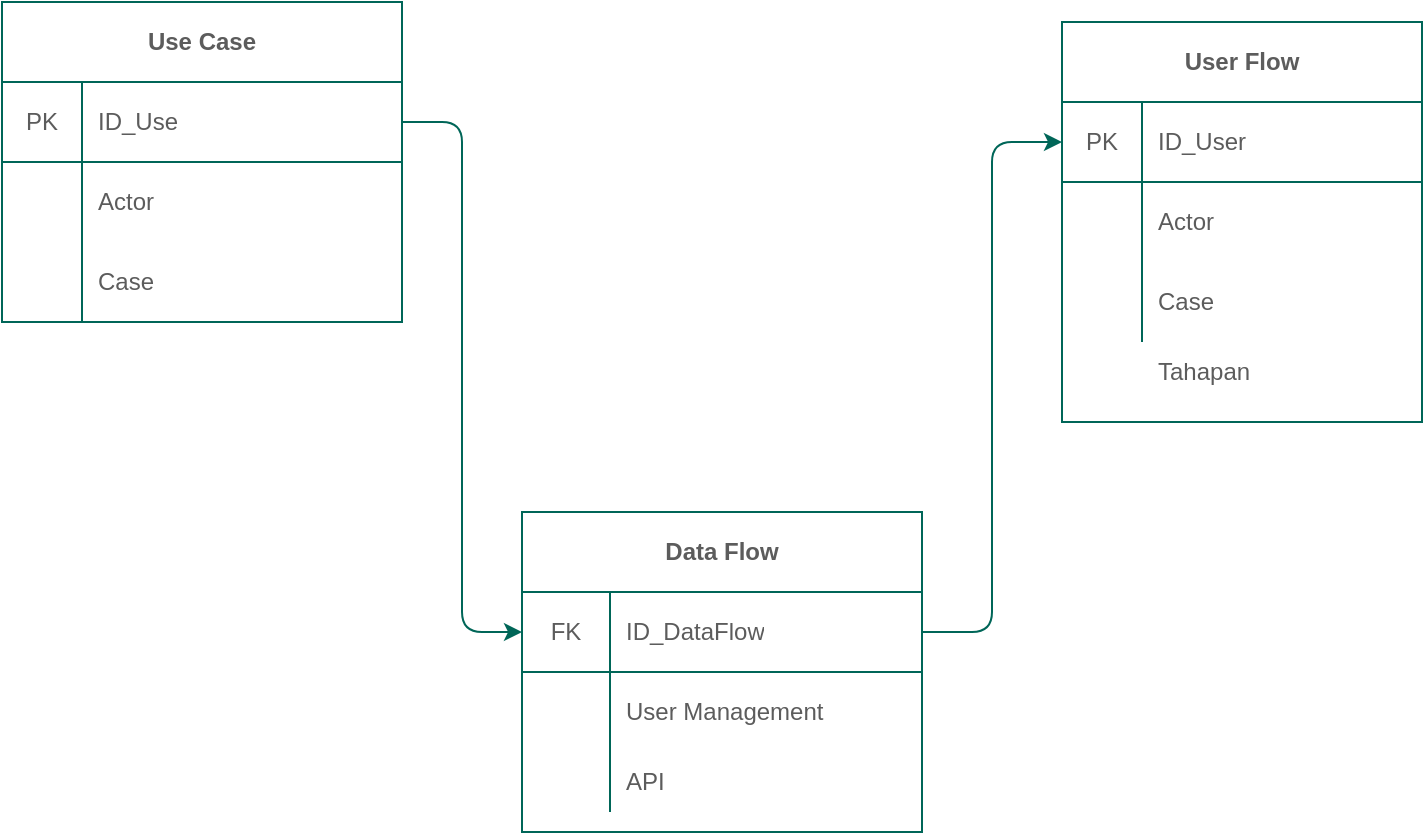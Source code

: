 <mxfile version="14.1.7" type="github">
  <diagram id="C5RBs43oDa-KdzZeNtuy" name="Page-1">
    <mxGraphModel dx="868" dy="482" grid="1" gridSize="10" guides="1" tooltips="1" connect="1" arrows="1" fold="1" page="1" pageScale="1" pageWidth="827" pageHeight="1169" math="0" shadow="0">
      <root>
        <mxCell id="WIyWlLk6GJQsqaUBKTNV-0" />
        <mxCell id="WIyWlLk6GJQsqaUBKTNV-1" parent="WIyWlLk6GJQsqaUBKTNV-0" />
        <mxCell id="VA_zBbZ4TPPsf_U8p4MJ-0" value="Use Case" style="shape=table;html=1;whiteSpace=wrap;startSize=40;container=1;collapsible=0;childLayout=tableLayout;fixedRows=1;rowLines=0;fontStyle=1;align=center;fillColor=none;strokeColor=#006658;fontColor=#5C5C5C;" vertex="1" parent="WIyWlLk6GJQsqaUBKTNV-1">
          <mxGeometry x="40" y="40" width="200" height="160" as="geometry" />
        </mxCell>
        <mxCell id="VA_zBbZ4TPPsf_U8p4MJ-1" value="" style="shape=partialRectangle;html=1;whiteSpace=wrap;collapsible=0;dropTarget=0;pointerEvents=0;top=0;left=0;bottom=1;right=0;points=[[0,0.5],[1,0.5]];portConstraint=eastwest;fillColor=none;strokeColor=#006658;fontColor=#5C5C5C;" vertex="1" parent="VA_zBbZ4TPPsf_U8p4MJ-0">
          <mxGeometry y="40" width="200" height="40" as="geometry" />
        </mxCell>
        <mxCell id="VA_zBbZ4TPPsf_U8p4MJ-2" value="PK" style="shape=partialRectangle;html=1;whiteSpace=wrap;connectable=0;top=0;left=0;bottom=0;right=0;overflow=hidden;fillColor=none;strokeColor=#006658;fontColor=#5C5C5C;" vertex="1" parent="VA_zBbZ4TPPsf_U8p4MJ-1">
          <mxGeometry width="40" height="40" as="geometry" />
        </mxCell>
        <mxCell id="VA_zBbZ4TPPsf_U8p4MJ-3" value="ID_Use" style="shape=partialRectangle;html=1;whiteSpace=wrap;connectable=0;top=0;left=0;bottom=0;right=0;align=left;spacingLeft=6;overflow=hidden;fillColor=none;strokeColor=#006658;fontColor=#5C5C5C;" vertex="1" parent="VA_zBbZ4TPPsf_U8p4MJ-1">
          <mxGeometry x="40" width="160" height="40" as="geometry" />
        </mxCell>
        <mxCell id="VA_zBbZ4TPPsf_U8p4MJ-4" value="" style="shape=partialRectangle;html=1;whiteSpace=wrap;collapsible=0;dropTarget=0;pointerEvents=0;top=0;left=0;bottom=0;right=0;points=[[0,0.5],[1,0.5]];portConstraint=eastwest;fillColor=none;strokeColor=#006658;fontColor=#5C5C5C;" vertex="1" parent="VA_zBbZ4TPPsf_U8p4MJ-0">
          <mxGeometry y="80" width="200" height="40" as="geometry" />
        </mxCell>
        <mxCell id="VA_zBbZ4TPPsf_U8p4MJ-5" value="" style="shape=partialRectangle;html=1;whiteSpace=wrap;connectable=0;top=0;left=0;bottom=0;right=0;overflow=hidden;fillColor=none;strokeColor=#006658;fontColor=#5C5C5C;" vertex="1" parent="VA_zBbZ4TPPsf_U8p4MJ-4">
          <mxGeometry width="40" height="40" as="geometry" />
        </mxCell>
        <mxCell id="VA_zBbZ4TPPsf_U8p4MJ-6" value="Actor" style="shape=partialRectangle;html=1;whiteSpace=wrap;connectable=0;top=0;left=0;bottom=0;right=0;align=left;spacingLeft=6;overflow=hidden;fillColor=none;strokeColor=#006658;fontColor=#5C5C5C;" vertex="1" parent="VA_zBbZ4TPPsf_U8p4MJ-4">
          <mxGeometry x="40" width="160" height="40" as="geometry" />
        </mxCell>
        <mxCell id="VA_zBbZ4TPPsf_U8p4MJ-7" value="" style="shape=partialRectangle;html=1;whiteSpace=wrap;collapsible=0;dropTarget=0;pointerEvents=0;top=0;left=0;bottom=0;right=0;points=[[0,0.5],[1,0.5]];portConstraint=eastwest;fillColor=none;strokeColor=#006658;fontColor=#5C5C5C;" vertex="1" parent="VA_zBbZ4TPPsf_U8p4MJ-0">
          <mxGeometry y="120" width="200" height="40" as="geometry" />
        </mxCell>
        <mxCell id="VA_zBbZ4TPPsf_U8p4MJ-8" value="" style="shape=partialRectangle;html=1;whiteSpace=wrap;connectable=0;top=0;left=0;bottom=0;right=0;overflow=hidden;fillColor=none;strokeColor=#006658;fontColor=#5C5C5C;" vertex="1" parent="VA_zBbZ4TPPsf_U8p4MJ-7">
          <mxGeometry width="40" height="40" as="geometry" />
        </mxCell>
        <mxCell id="VA_zBbZ4TPPsf_U8p4MJ-9" value="Case" style="shape=partialRectangle;html=1;whiteSpace=wrap;connectable=0;top=0;left=0;bottom=0;right=0;align=left;spacingLeft=6;overflow=hidden;fillColor=none;strokeColor=#006658;fontColor=#5C5C5C;" vertex="1" parent="VA_zBbZ4TPPsf_U8p4MJ-7">
          <mxGeometry x="40" width="160" height="40" as="geometry" />
        </mxCell>
        <mxCell id="VA_zBbZ4TPPsf_U8p4MJ-10" value="Data Flow" style="shape=table;html=1;whiteSpace=wrap;startSize=40;container=1;collapsible=0;childLayout=tableLayout;fixedRows=1;rowLines=0;fontStyle=1;align=center;fillColor=none;strokeColor=#006658;fontColor=#5C5C5C;" vertex="1" parent="WIyWlLk6GJQsqaUBKTNV-1">
          <mxGeometry x="300" y="295" width="200" height="160" as="geometry" />
        </mxCell>
        <mxCell id="VA_zBbZ4TPPsf_U8p4MJ-11" value="" style="shape=partialRectangle;html=1;whiteSpace=wrap;collapsible=0;dropTarget=0;pointerEvents=0;top=0;left=0;bottom=1;right=0;points=[[0,0.5],[1,0.5]];portConstraint=eastwest;fillColor=none;strokeColor=#006658;fontColor=#5C5C5C;" vertex="1" parent="VA_zBbZ4TPPsf_U8p4MJ-10">
          <mxGeometry y="40" width="200" height="40" as="geometry" />
        </mxCell>
        <mxCell id="VA_zBbZ4TPPsf_U8p4MJ-12" value="FK" style="shape=partialRectangle;html=1;whiteSpace=wrap;connectable=0;top=0;left=0;bottom=0;right=0;overflow=hidden;fillColor=none;strokeColor=#006658;fontColor=#5C5C5C;" vertex="1" parent="VA_zBbZ4TPPsf_U8p4MJ-11">
          <mxGeometry width="44" height="40" as="geometry" />
        </mxCell>
        <mxCell id="VA_zBbZ4TPPsf_U8p4MJ-13" value="ID_DataFlow" style="shape=partialRectangle;html=1;whiteSpace=wrap;connectable=0;top=0;left=0;bottom=0;right=0;align=left;spacingLeft=6;overflow=hidden;fillColor=none;strokeColor=#006658;fontColor=#5C5C5C;" vertex="1" parent="VA_zBbZ4TPPsf_U8p4MJ-11">
          <mxGeometry x="44" width="156" height="40" as="geometry" />
        </mxCell>
        <mxCell id="VA_zBbZ4TPPsf_U8p4MJ-14" value="" style="shape=partialRectangle;html=1;whiteSpace=wrap;collapsible=0;dropTarget=0;pointerEvents=0;top=0;left=0;bottom=0;right=0;points=[[0,0.5],[1,0.5]];portConstraint=eastwest;fillColor=none;strokeColor=#006658;fontColor=#5C5C5C;" vertex="1" parent="VA_zBbZ4TPPsf_U8p4MJ-10">
          <mxGeometry y="80" width="200" height="40" as="geometry" />
        </mxCell>
        <mxCell id="VA_zBbZ4TPPsf_U8p4MJ-15" value="" style="shape=partialRectangle;html=1;whiteSpace=wrap;connectable=0;top=0;left=0;bottom=0;right=0;overflow=hidden;fillColor=none;strokeColor=#006658;fontColor=#5C5C5C;" vertex="1" parent="VA_zBbZ4TPPsf_U8p4MJ-14">
          <mxGeometry width="44" height="40" as="geometry" />
        </mxCell>
        <mxCell id="VA_zBbZ4TPPsf_U8p4MJ-16" value="User Management" style="shape=partialRectangle;html=1;whiteSpace=wrap;connectable=0;top=0;left=0;bottom=0;right=0;align=left;spacingLeft=6;overflow=hidden;fillColor=none;strokeColor=#006658;fontColor=#5C5C5C;" vertex="1" parent="VA_zBbZ4TPPsf_U8p4MJ-14">
          <mxGeometry x="44" width="156" height="40" as="geometry" />
        </mxCell>
        <mxCell id="VA_zBbZ4TPPsf_U8p4MJ-17" value="" style="shape=partialRectangle;html=1;whiteSpace=wrap;collapsible=0;dropTarget=0;pointerEvents=0;top=0;left=0;bottom=0;right=0;points=[[0,0.5],[1,0.5]];portConstraint=eastwest;fillColor=none;strokeColor=#006658;fontColor=#5C5C5C;" vertex="1" parent="VA_zBbZ4TPPsf_U8p4MJ-10">
          <mxGeometry y="120" width="200" height="30" as="geometry" />
        </mxCell>
        <mxCell id="VA_zBbZ4TPPsf_U8p4MJ-18" value="" style="shape=partialRectangle;html=1;whiteSpace=wrap;connectable=0;top=0;left=0;bottom=0;right=0;overflow=hidden;fillColor=none;strokeColor=#006658;fontColor=#5C5C5C;" vertex="1" parent="VA_zBbZ4TPPsf_U8p4MJ-17">
          <mxGeometry width="44" height="30" as="geometry" />
        </mxCell>
        <mxCell id="VA_zBbZ4TPPsf_U8p4MJ-19" value="API" style="shape=partialRectangle;html=1;whiteSpace=wrap;connectable=0;top=0;left=0;bottom=0;right=0;align=left;spacingLeft=6;overflow=hidden;fillColor=none;strokeColor=#006658;fontColor=#5C5C5C;" vertex="1" parent="VA_zBbZ4TPPsf_U8p4MJ-17">
          <mxGeometry x="44" width="156" height="30" as="geometry" />
        </mxCell>
        <mxCell id="VA_zBbZ4TPPsf_U8p4MJ-44" value="User Flow" style="shape=table;html=1;whiteSpace=wrap;startSize=40;container=1;collapsible=0;childLayout=tableLayout;fixedRows=1;rowLines=0;fontStyle=1;align=center;fillColor=none;strokeColor=#006658;fontColor=#5C5C5C;" vertex="1" parent="WIyWlLk6GJQsqaUBKTNV-1">
          <mxGeometry x="570" y="50" width="180" height="200" as="geometry" />
        </mxCell>
        <mxCell id="VA_zBbZ4TPPsf_U8p4MJ-45" value="" style="shape=partialRectangle;html=1;whiteSpace=wrap;collapsible=0;dropTarget=0;pointerEvents=0;top=0;left=0;bottom=1;right=0;points=[[0,0.5],[1,0.5]];portConstraint=eastwest;fillColor=none;strokeColor=#006658;fontColor=#5C5C5C;" vertex="1" parent="VA_zBbZ4TPPsf_U8p4MJ-44">
          <mxGeometry y="40" width="180" height="40" as="geometry" />
        </mxCell>
        <mxCell id="VA_zBbZ4TPPsf_U8p4MJ-46" value="PK" style="shape=partialRectangle;html=1;whiteSpace=wrap;connectable=0;top=0;left=0;bottom=0;right=0;overflow=hidden;fillColor=none;strokeColor=#006658;fontColor=#5C5C5C;" vertex="1" parent="VA_zBbZ4TPPsf_U8p4MJ-45">
          <mxGeometry width="40" height="40" as="geometry" />
        </mxCell>
        <mxCell id="VA_zBbZ4TPPsf_U8p4MJ-47" value="ID_User" style="shape=partialRectangle;html=1;whiteSpace=wrap;connectable=0;top=0;left=0;bottom=0;right=0;align=left;spacingLeft=6;overflow=hidden;fillColor=none;strokeColor=#006658;fontColor=#5C5C5C;" vertex="1" parent="VA_zBbZ4TPPsf_U8p4MJ-45">
          <mxGeometry x="40" width="140" height="40" as="geometry" />
        </mxCell>
        <mxCell id="VA_zBbZ4TPPsf_U8p4MJ-48" value="" style="shape=partialRectangle;html=1;whiteSpace=wrap;collapsible=0;dropTarget=0;pointerEvents=0;top=0;left=0;bottom=0;right=0;points=[[0,0.5],[1,0.5]];portConstraint=eastwest;fillColor=none;strokeColor=#006658;fontColor=#5C5C5C;" vertex="1" parent="VA_zBbZ4TPPsf_U8p4MJ-44">
          <mxGeometry y="80" width="180" height="40" as="geometry" />
        </mxCell>
        <mxCell id="VA_zBbZ4TPPsf_U8p4MJ-49" value="" style="shape=partialRectangle;html=1;whiteSpace=wrap;connectable=0;top=0;left=0;bottom=0;right=0;overflow=hidden;fillColor=none;strokeColor=#006658;fontColor=#5C5C5C;" vertex="1" parent="VA_zBbZ4TPPsf_U8p4MJ-48">
          <mxGeometry width="40" height="40" as="geometry" />
        </mxCell>
        <mxCell id="VA_zBbZ4TPPsf_U8p4MJ-50" value="Actor" style="shape=partialRectangle;html=1;whiteSpace=wrap;connectable=0;top=0;left=0;bottom=0;right=0;align=left;spacingLeft=6;overflow=hidden;fillColor=none;strokeColor=#006658;fontColor=#5C5C5C;" vertex="1" parent="VA_zBbZ4TPPsf_U8p4MJ-48">
          <mxGeometry x="40" width="140" height="40" as="geometry" />
        </mxCell>
        <mxCell id="VA_zBbZ4TPPsf_U8p4MJ-51" value="" style="shape=partialRectangle;html=1;whiteSpace=wrap;collapsible=0;dropTarget=0;pointerEvents=0;top=0;left=0;bottom=0;right=0;points=[[0,0.5],[1,0.5]];portConstraint=eastwest;fillColor=none;strokeColor=#006658;fontColor=#5C5C5C;" vertex="1" parent="VA_zBbZ4TPPsf_U8p4MJ-44">
          <mxGeometry y="120" width="180" height="40" as="geometry" />
        </mxCell>
        <mxCell id="VA_zBbZ4TPPsf_U8p4MJ-52" value="" style="shape=partialRectangle;html=1;whiteSpace=wrap;connectable=0;top=0;left=0;bottom=0;right=0;overflow=hidden;fillColor=none;strokeColor=#006658;fontColor=#5C5C5C;" vertex="1" parent="VA_zBbZ4TPPsf_U8p4MJ-51">
          <mxGeometry width="40" height="40" as="geometry" />
        </mxCell>
        <mxCell id="VA_zBbZ4TPPsf_U8p4MJ-53" value="Case" style="shape=partialRectangle;html=1;whiteSpace=wrap;connectable=0;top=0;left=0;bottom=0;right=0;align=left;spacingLeft=6;overflow=hidden;fillColor=none;strokeColor=#006658;fontColor=#5C5C5C;" vertex="1" parent="VA_zBbZ4TPPsf_U8p4MJ-51">
          <mxGeometry x="40" width="140" height="40" as="geometry" />
        </mxCell>
        <mxCell id="VA_zBbZ4TPPsf_U8p4MJ-54" value="Tahapan" style="shape=partialRectangle;html=1;whiteSpace=wrap;connectable=0;top=0;left=0;bottom=0;right=0;align=left;spacingLeft=6;overflow=hidden;fillColor=none;strokeColor=#006658;fontColor=#5C5C5C;" vertex="1" parent="WIyWlLk6GJQsqaUBKTNV-1">
          <mxGeometry x="610" y="210" width="140" height="30" as="geometry" />
        </mxCell>
        <mxCell id="VA_zBbZ4TPPsf_U8p4MJ-58" style="edgeStyle=orthogonalEdgeStyle;curved=0;rounded=1;sketch=0;orthogonalLoop=1;jettySize=auto;html=1;strokeColor=#006658;fillColor=#21C0A5;fontColor=#5C5C5C;" edge="1" parent="WIyWlLk6GJQsqaUBKTNV-1" source="VA_zBbZ4TPPsf_U8p4MJ-1" target="VA_zBbZ4TPPsf_U8p4MJ-11">
          <mxGeometry relative="1" as="geometry" />
        </mxCell>
        <mxCell id="VA_zBbZ4TPPsf_U8p4MJ-59" style="edgeStyle=orthogonalEdgeStyle;curved=0;rounded=1;sketch=0;orthogonalLoop=1;jettySize=auto;html=1;exitX=1;exitY=0.5;exitDx=0;exitDy=0;entryX=0;entryY=0.5;entryDx=0;entryDy=0;strokeColor=#006658;fillColor=#21C0A5;fontColor=#5C5C5C;" edge="1" parent="WIyWlLk6GJQsqaUBKTNV-1" source="VA_zBbZ4TPPsf_U8p4MJ-11" target="VA_zBbZ4TPPsf_U8p4MJ-45">
          <mxGeometry relative="1" as="geometry" />
        </mxCell>
      </root>
    </mxGraphModel>
  </diagram>
</mxfile>
